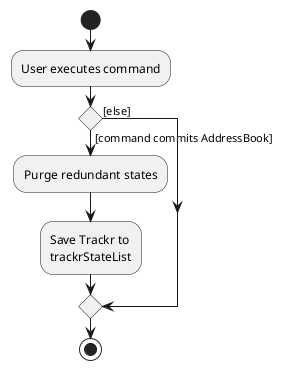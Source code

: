 @startuml
start
:User executes command;

'Since the beta syntax does not support placing the condition outside the
'diamond we place it as the true branch instead.

if () then ([command commits AddressBook])
    :Purge redundant states;
    :Save Trackr to
    trackrStateList;
else ([else])
endif
stop
@enduml
